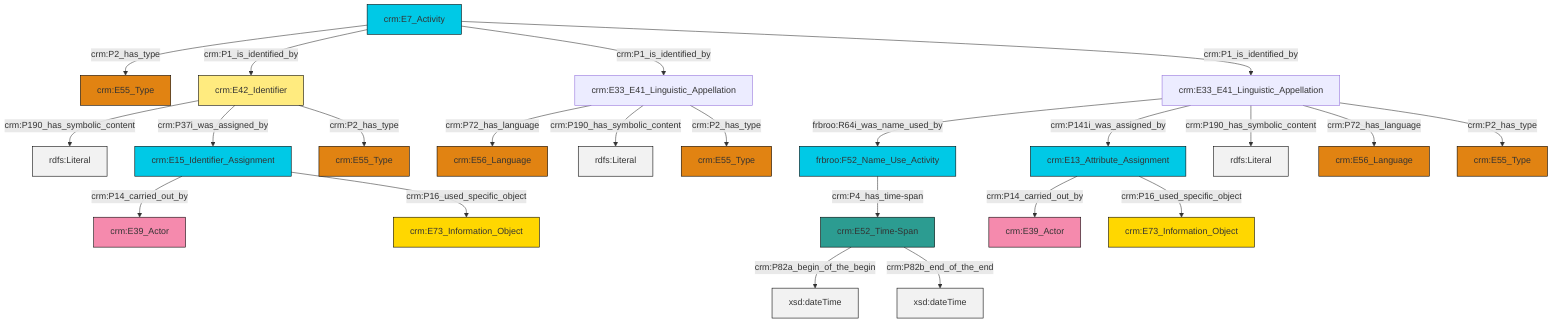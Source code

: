 graph TD
classDef Literal fill:#f2f2f2,stroke:#000000;
classDef CRM_Entity fill:#FFFFFF,stroke:#000000;
classDef Temporal_Entity fill:#00C9E6, stroke:#000000;
classDef Type fill:#E18312, stroke:#000000;
classDef Time-Span fill:#2C9C91, stroke:#000000;
classDef Appellation fill:#FFEB7F, stroke:#000000;
classDef Place fill:#008836, stroke:#000000;
classDef Persistent_Item fill:#B266B2, stroke:#000000;
classDef Conceptual_Object fill:#FFD700, stroke:#000000;
classDef Physical_Thing fill:#D2B48C, stroke:#000000;
classDef Actor fill:#f58aad, stroke:#000000;
classDef PC_Classes fill:#4ce600, stroke:#000000;
classDef Multi fill:#cccccc,stroke:#000000;

0["crm:E33_E41_Linguistic_Appellation"]:::Default -->|frbroo:R64i_was_name_used_by| 1["frbroo:F52_Name_Use_Activity"]:::Temporal_Entity
7["crm:E7_Activity"]:::Temporal_Entity -->|crm:P2_has_type| 8["crm:E55_Type"]:::Type
9["crm:E13_Attribute_Assignment"]:::Temporal_Entity -->|crm:P14_carried_out_by| 10["crm:E39_Actor"]:::Actor
0["crm:E33_E41_Linguistic_Appellation"]:::Default -->|crm:P141i_was_assigned_by| 9["crm:E13_Attribute_Assignment"]:::Temporal_Entity
11["crm:E33_E41_Linguistic_Appellation"]:::Default -->|crm:P72_has_language| 16["crm:E56_Language"]:::Type
0["crm:E33_E41_Linguistic_Appellation"]:::Default -->|crm:P190_has_symbolic_content| 19[rdfs:Literal]:::Literal
22["crm:E42_Identifier"]:::Appellation -->|crm:P190_has_symbolic_content| 23[rdfs:Literal]:::Literal
1["frbroo:F52_Name_Use_Activity"]:::Temporal_Entity -->|crm:P4_has_time-span| 24["crm:E52_Time-Span"]:::Time-Span
25["crm:E15_Identifier_Assignment"]:::Temporal_Entity -->|crm:P14_carried_out_by| 5["crm:E39_Actor"]:::Actor
7["crm:E7_Activity"]:::Temporal_Entity -->|crm:P1_is_identified_by| 22["crm:E42_Identifier"]:::Appellation
24["crm:E52_Time-Span"]:::Time-Span -->|crm:P82a_begin_of_the_begin| 27[xsd:dateTime]:::Literal
9["crm:E13_Attribute_Assignment"]:::Temporal_Entity -->|crm:P16_used_specific_object| 13["crm:E73_Information_Object"]:::Conceptual_Object
0["crm:E33_E41_Linguistic_Appellation"]:::Default -->|crm:P72_has_language| 20["crm:E56_Language"]:::Type
7["crm:E7_Activity"]:::Temporal_Entity -->|crm:P1_is_identified_by| 11["crm:E33_E41_Linguistic_Appellation"]:::Default
22["crm:E42_Identifier"]:::Appellation -->|crm:P37i_was_assigned_by| 25["crm:E15_Identifier_Assignment"]:::Temporal_Entity
22["crm:E42_Identifier"]:::Appellation -->|crm:P2_has_type| 32["crm:E55_Type"]:::Type
0["crm:E33_E41_Linguistic_Appellation"]:::Default -->|crm:P2_has_type| 17["crm:E55_Type"]:::Type
24["crm:E52_Time-Span"]:::Time-Span -->|crm:P82b_end_of_the_end| 35[xsd:dateTime]:::Literal
25["crm:E15_Identifier_Assignment"]:::Temporal_Entity -->|crm:P16_used_specific_object| 2["crm:E73_Information_Object"]:::Conceptual_Object
11["crm:E33_E41_Linguistic_Appellation"]:::Default -->|crm:P190_has_symbolic_content| 39[rdfs:Literal]:::Literal
11["crm:E33_E41_Linguistic_Appellation"]:::Default -->|crm:P2_has_type| 29["crm:E55_Type"]:::Type
7["crm:E7_Activity"]:::Temporal_Entity -->|crm:P1_is_identified_by| 0["crm:E33_E41_Linguistic_Appellation"]:::Default
